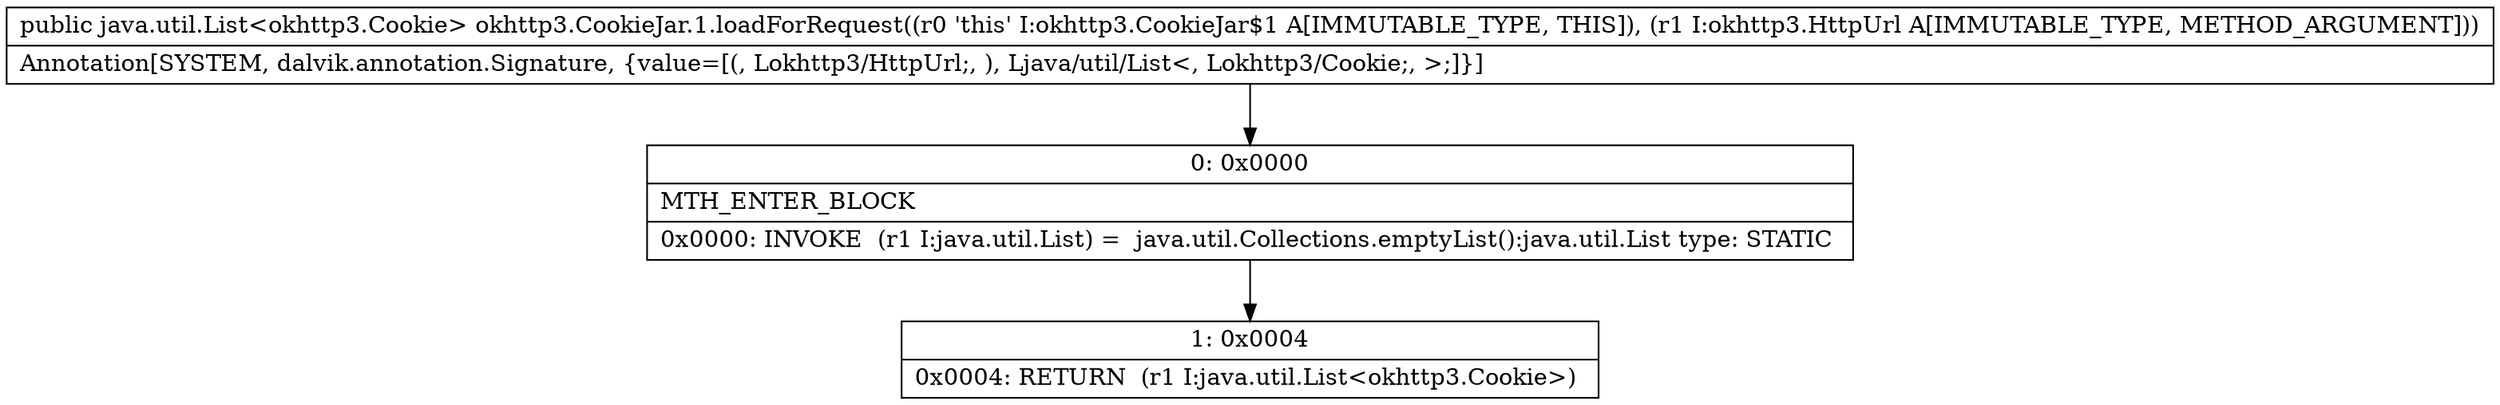 digraph "CFG forokhttp3.CookieJar.1.loadForRequest(Lokhttp3\/HttpUrl;)Ljava\/util\/List;" {
Node_0 [shape=record,label="{0\:\ 0x0000|MTH_ENTER_BLOCK\l|0x0000: INVOKE  (r1 I:java.util.List) =  java.util.Collections.emptyList():java.util.List type: STATIC \l}"];
Node_1 [shape=record,label="{1\:\ 0x0004|0x0004: RETURN  (r1 I:java.util.List\<okhttp3.Cookie\>) \l}"];
MethodNode[shape=record,label="{public java.util.List\<okhttp3.Cookie\> okhttp3.CookieJar.1.loadForRequest((r0 'this' I:okhttp3.CookieJar$1 A[IMMUTABLE_TYPE, THIS]), (r1 I:okhttp3.HttpUrl A[IMMUTABLE_TYPE, METHOD_ARGUMENT]))  | Annotation[SYSTEM, dalvik.annotation.Signature, \{value=[(, Lokhttp3\/HttpUrl;, ), Ljava\/util\/List\<, Lokhttp3\/Cookie;, \>;]\}]\l}"];
MethodNode -> Node_0;
Node_0 -> Node_1;
}

